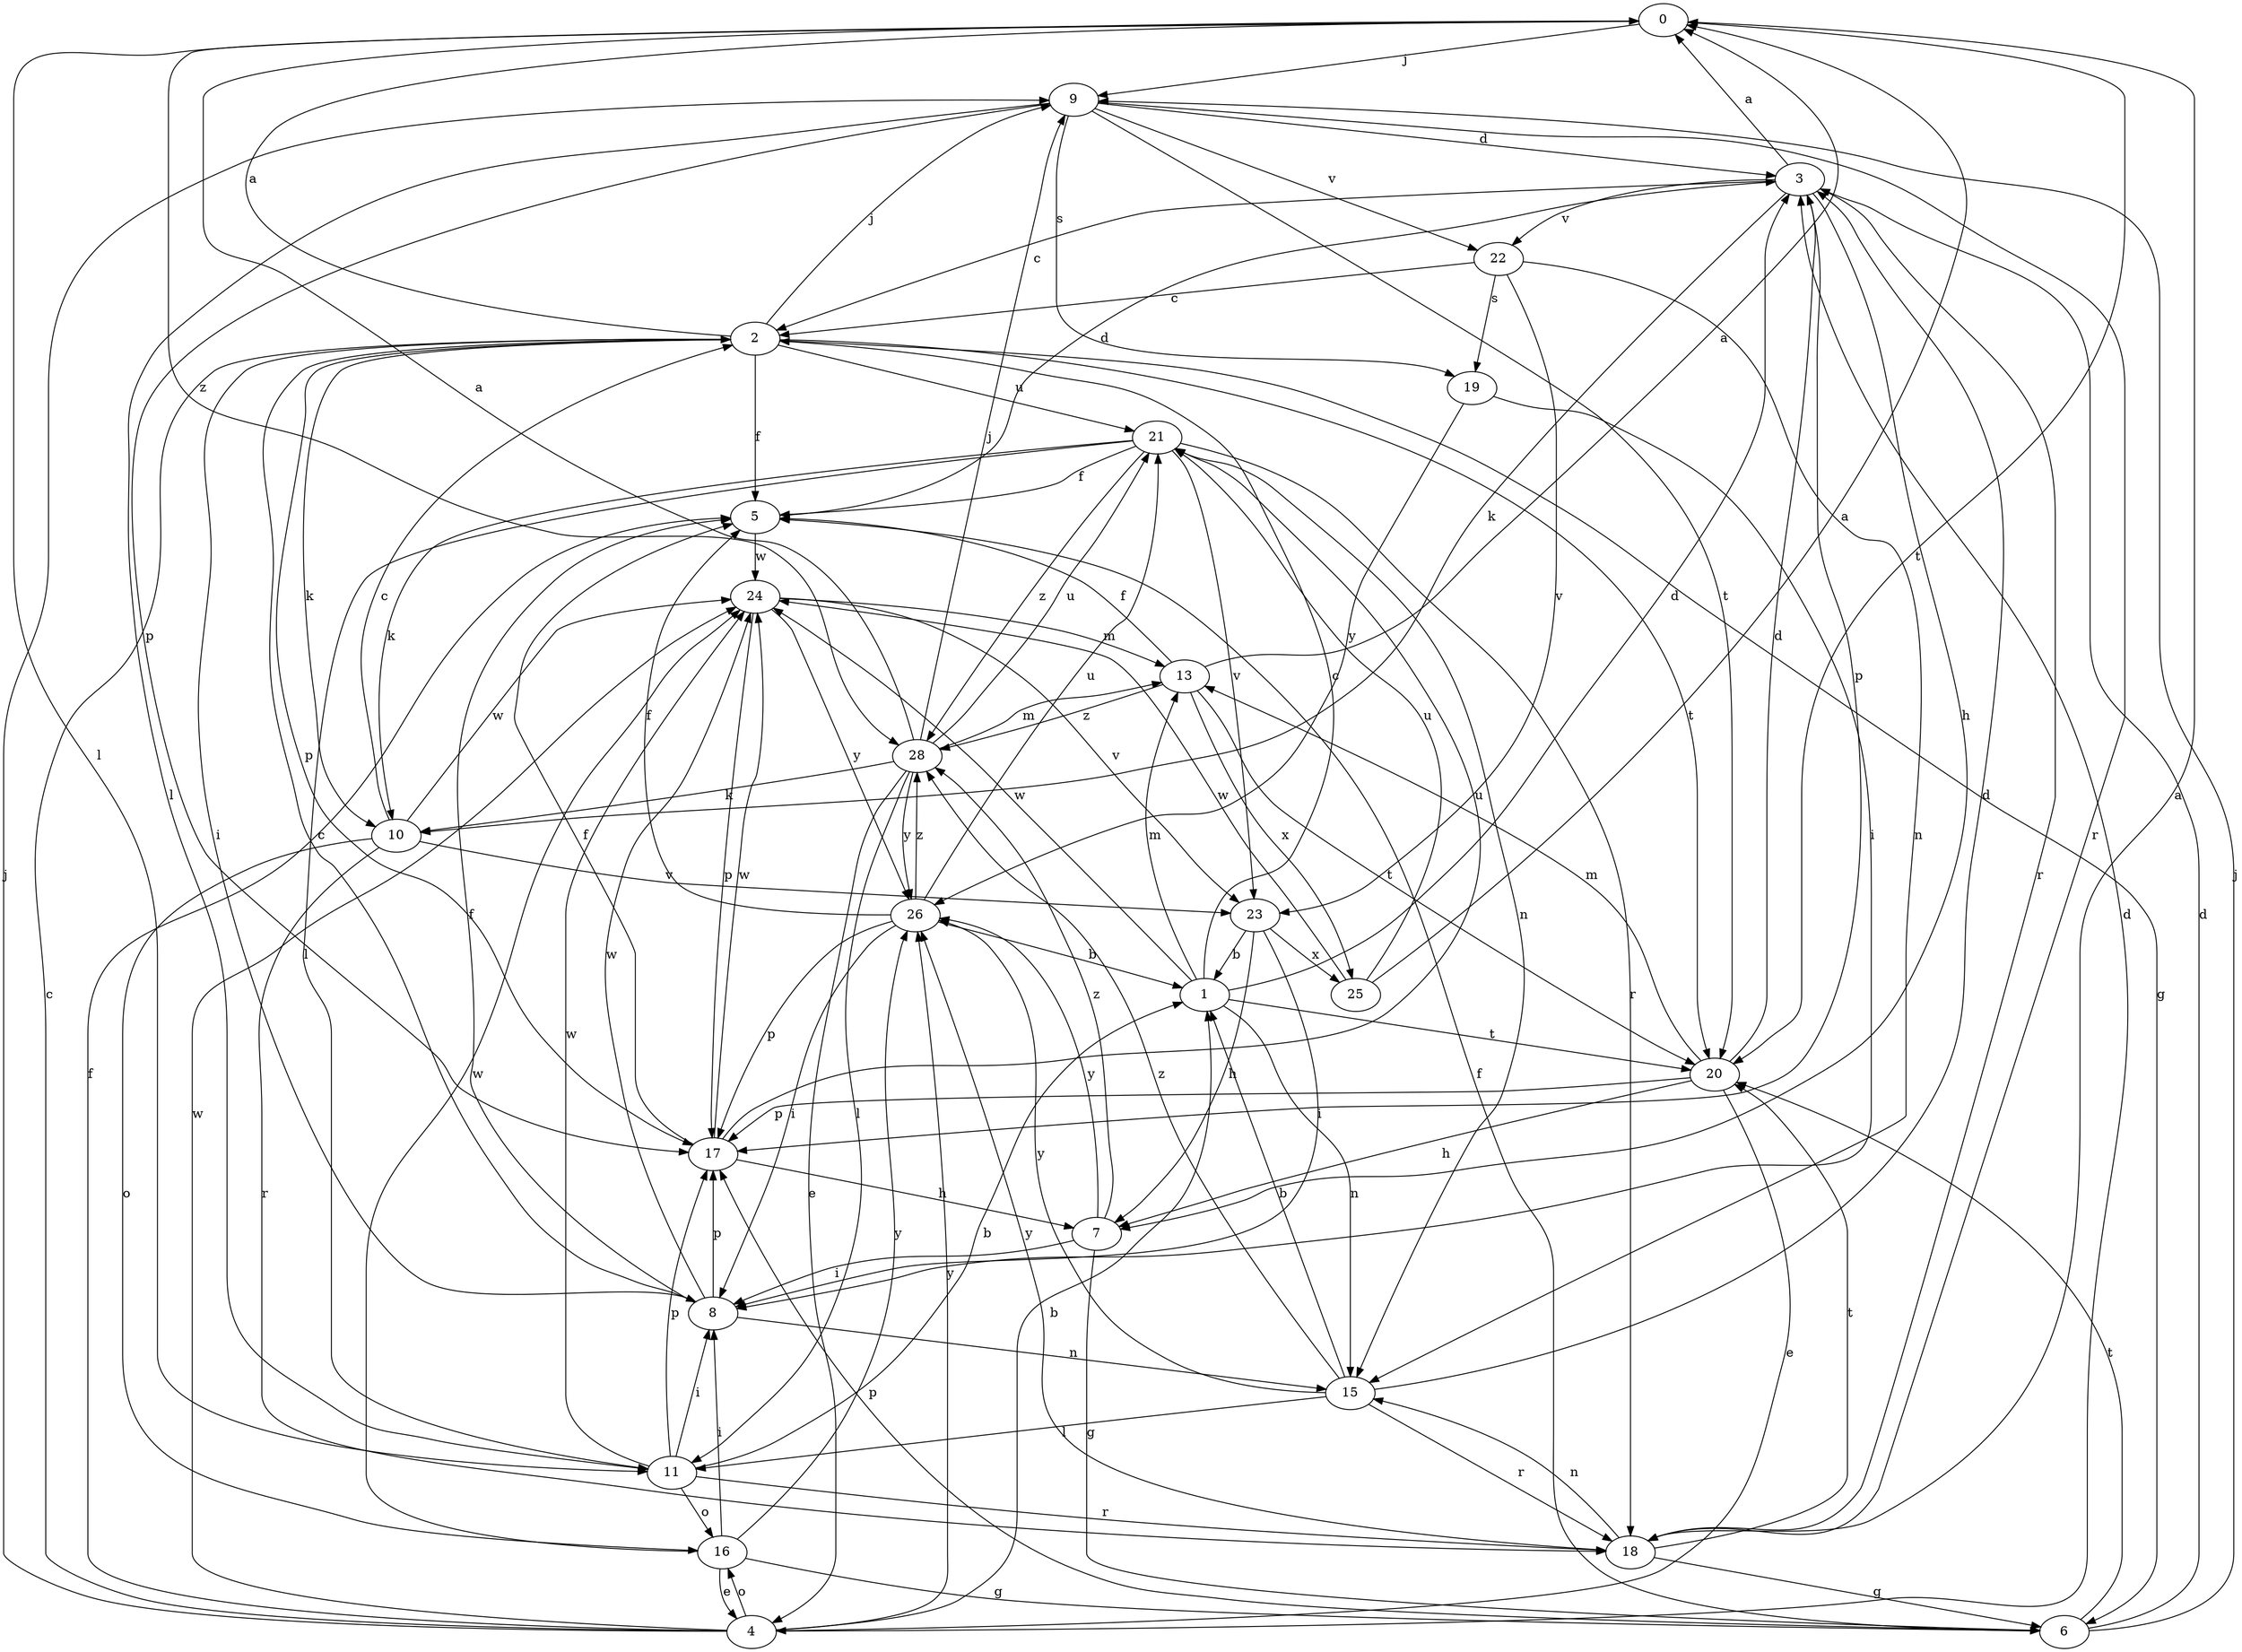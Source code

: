 strict digraph  {
0;
1;
2;
3;
4;
5;
6;
7;
8;
9;
10;
11;
13;
15;
16;
17;
18;
19;
20;
21;
22;
23;
24;
25;
26;
28;
0 -> 9  [label=j];
0 -> 11  [label=l];
0 -> 20  [label=t];
0 -> 28  [label=z];
1 -> 2  [label=c];
1 -> 3  [label=d];
1 -> 13  [label=m];
1 -> 15  [label=n];
1 -> 20  [label=t];
1 -> 24  [label=w];
2 -> 0  [label=a];
2 -> 5  [label=f];
2 -> 6  [label=g];
2 -> 8  [label=i];
2 -> 9  [label=j];
2 -> 10  [label=k];
2 -> 17  [label=p];
2 -> 20  [label=t];
2 -> 21  [label=u];
3 -> 0  [label=a];
3 -> 2  [label=c];
3 -> 7  [label=h];
3 -> 10  [label=k];
3 -> 17  [label=p];
3 -> 18  [label=r];
3 -> 22  [label=v];
4 -> 1  [label=b];
4 -> 2  [label=c];
4 -> 3  [label=d];
4 -> 5  [label=f];
4 -> 9  [label=j];
4 -> 16  [label=o];
4 -> 24  [label=w];
4 -> 26  [label=y];
5 -> 3  [label=d];
5 -> 24  [label=w];
6 -> 3  [label=d];
6 -> 5  [label=f];
6 -> 9  [label=j];
6 -> 17  [label=p];
6 -> 20  [label=t];
7 -> 6  [label=g];
7 -> 8  [label=i];
7 -> 26  [label=y];
7 -> 28  [label=z];
8 -> 2  [label=c];
8 -> 5  [label=f];
8 -> 15  [label=n];
8 -> 17  [label=p];
8 -> 24  [label=w];
9 -> 3  [label=d];
9 -> 11  [label=l];
9 -> 17  [label=p];
9 -> 18  [label=r];
9 -> 19  [label=s];
9 -> 20  [label=t];
9 -> 22  [label=v];
10 -> 2  [label=c];
10 -> 16  [label=o];
10 -> 18  [label=r];
10 -> 23  [label=v];
10 -> 24  [label=w];
11 -> 1  [label=b];
11 -> 8  [label=i];
11 -> 16  [label=o];
11 -> 17  [label=p];
11 -> 18  [label=r];
11 -> 24  [label=w];
13 -> 0  [label=a];
13 -> 5  [label=f];
13 -> 20  [label=t];
13 -> 25  [label=x];
13 -> 28  [label=z];
15 -> 1  [label=b];
15 -> 3  [label=d];
15 -> 11  [label=l];
15 -> 18  [label=r];
15 -> 26  [label=y];
15 -> 28  [label=z];
16 -> 4  [label=e];
16 -> 6  [label=g];
16 -> 8  [label=i];
16 -> 24  [label=w];
16 -> 26  [label=y];
17 -> 5  [label=f];
17 -> 7  [label=h];
17 -> 21  [label=u];
17 -> 24  [label=w];
18 -> 0  [label=a];
18 -> 6  [label=g];
18 -> 15  [label=n];
18 -> 20  [label=t];
18 -> 26  [label=y];
19 -> 8  [label=i];
19 -> 26  [label=y];
20 -> 3  [label=d];
20 -> 4  [label=e];
20 -> 7  [label=h];
20 -> 13  [label=m];
20 -> 17  [label=p];
21 -> 5  [label=f];
21 -> 10  [label=k];
21 -> 11  [label=l];
21 -> 15  [label=n];
21 -> 18  [label=r];
21 -> 23  [label=v];
21 -> 28  [label=z];
22 -> 2  [label=c];
22 -> 15  [label=n];
22 -> 19  [label=s];
22 -> 23  [label=v];
23 -> 1  [label=b];
23 -> 7  [label=h];
23 -> 8  [label=i];
23 -> 25  [label=x];
24 -> 13  [label=m];
24 -> 17  [label=p];
24 -> 23  [label=v];
24 -> 26  [label=y];
25 -> 0  [label=a];
25 -> 21  [label=u];
25 -> 24  [label=w];
26 -> 1  [label=b];
26 -> 5  [label=f];
26 -> 8  [label=i];
26 -> 17  [label=p];
26 -> 21  [label=u];
26 -> 28  [label=z];
28 -> 0  [label=a];
28 -> 4  [label=e];
28 -> 9  [label=j];
28 -> 10  [label=k];
28 -> 11  [label=l];
28 -> 13  [label=m];
28 -> 21  [label=u];
28 -> 26  [label=y];
}
